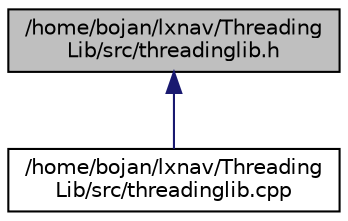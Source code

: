 digraph "/home/bojan/lxnav/ThreadingLib/src/threadinglib.h"
{
  edge [fontname="Helvetica",fontsize="10",labelfontname="Helvetica",labelfontsize="10"];
  node [fontname="Helvetica",fontsize="10",shape=record];
  Node3 [label="/home/bojan/lxnav/Threading\lLib/src/threadinglib.h",height=0.2,width=0.4,color="black", fillcolor="grey75", style="filled", fontcolor="black"];
  Node3 -> Node4 [dir="back",color="midnightblue",fontsize="10",style="solid",fontname="Helvetica"];
  Node4 [label="/home/bojan/lxnav/Threading\lLib/src/threadinglib.cpp",height=0.2,width=0.4,color="black", fillcolor="white", style="filled",URL="$threadinglib_8cpp.html"];
}
